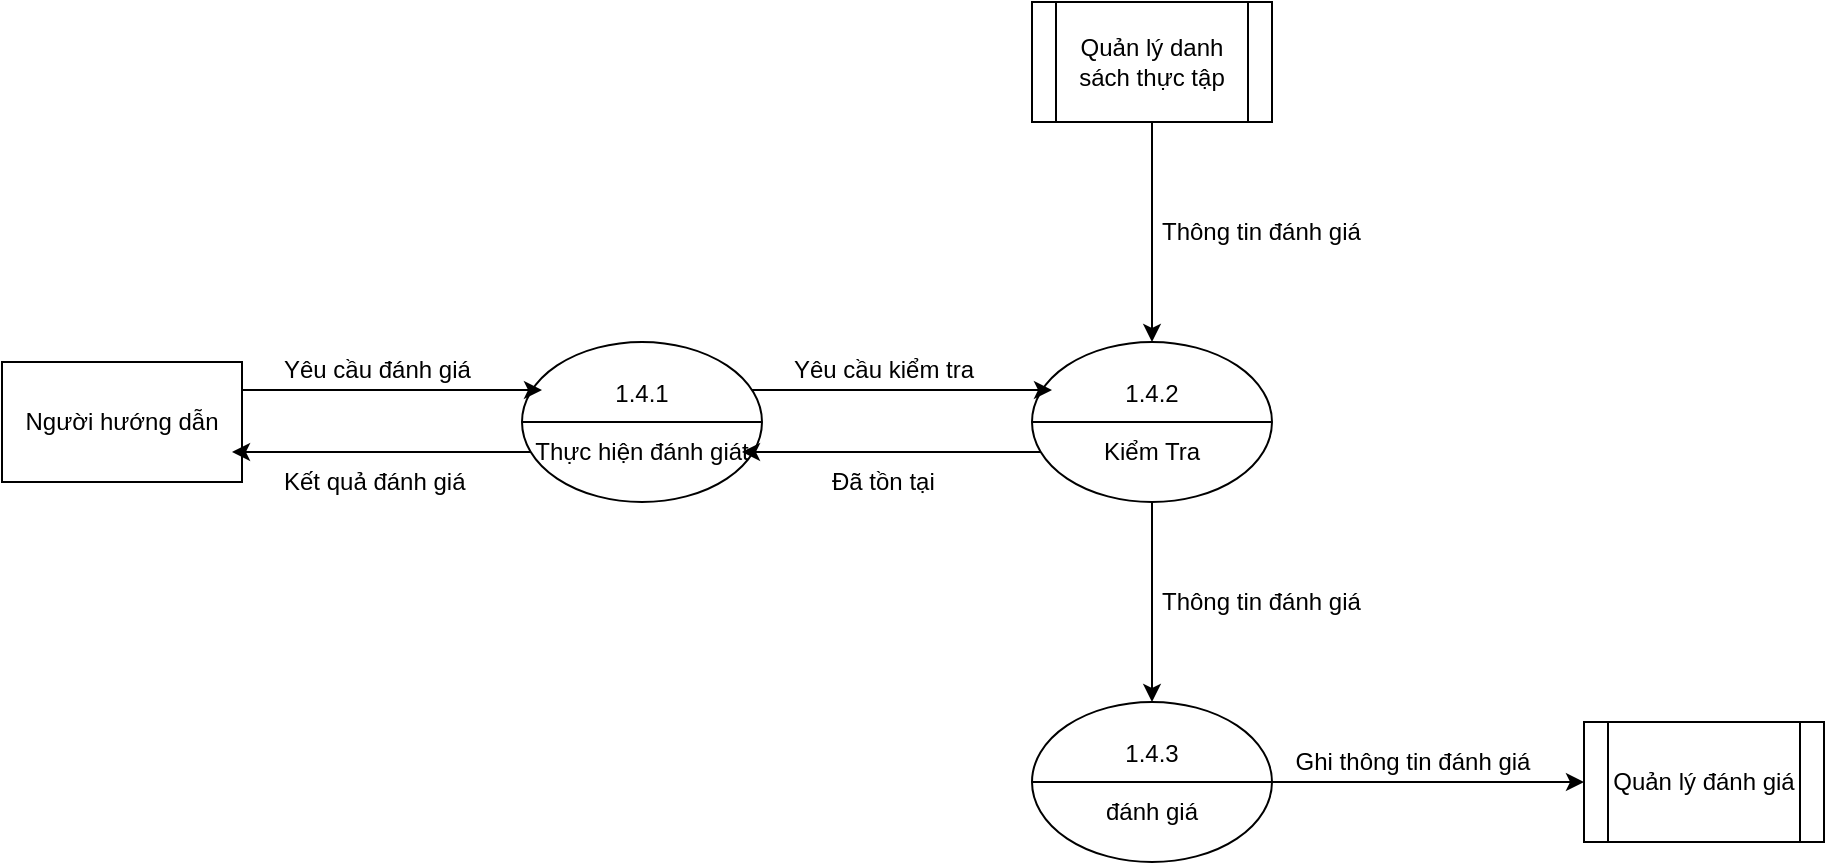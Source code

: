 <mxfile version="12.2.4" type="device" pages="1"><diagram id="ENIotCetPBsbdPZpkSEq" name="Page-1"><mxGraphModel dx="848" dy="1524" grid="1" gridSize="10" guides="1" tooltips="1" connect="1" arrows="1" fold="1" page="1" pageScale="1" pageWidth="850" pageHeight="1100" math="0" shadow="0"><root><mxCell id="0"/><mxCell id="1" parent="0"/><mxCell id="ZqbgdPvA1SZS4xdAaXdC-1" value="Người hướng dẫn" style="rounded=0;whiteSpace=wrap;html=1;" parent="1" vertex="1"><mxGeometry x="20" y="20" width="120" height="60" as="geometry"/></mxCell><mxCell id="ZqbgdPvA1SZS4xdAaXdC-5" value="1.4.1&lt;br&gt;&lt;br&gt;Thực hiện đánh giát" style="ellipse;whiteSpace=wrap;html=1;" parent="1" vertex="1"><mxGeometry x="280" y="10" width="120" height="80" as="geometry"/></mxCell><mxCell id="ZqbgdPvA1SZS4xdAaXdC-6" value="" style="endArrow=none;html=1;exitX=1;exitY=0.5;exitDx=0;exitDy=0;" parent="1" source="ZqbgdPvA1SZS4xdAaXdC-5" edge="1"><mxGeometry width="50" height="50" relative="1" as="geometry"><mxPoint x="230" y="100" as="sourcePoint"/><mxPoint x="280" y="50" as="targetPoint"/></mxGeometry></mxCell><mxCell id="ZqbgdPvA1SZS4xdAaXdC-25" style="edgeStyle=orthogonalEdgeStyle;rounded=0;orthogonalLoop=1;jettySize=auto;html=1;entryX=0.5;entryY=0;entryDx=0;entryDy=0;" parent="1" source="ZqbgdPvA1SZS4xdAaXdC-7" target="ZqbgdPvA1SZS4xdAaXdC-9" edge="1"><mxGeometry relative="1" as="geometry"/></mxCell><mxCell id="ZqbgdPvA1SZS4xdAaXdC-7" value="1.4.2&lt;br&gt;&lt;br&gt;Kiểm Tra" style="ellipse;whiteSpace=wrap;html=1;" parent="1" vertex="1"><mxGeometry x="535" y="10" width="120" height="80" as="geometry"/></mxCell><mxCell id="ZqbgdPvA1SZS4xdAaXdC-30" style="edgeStyle=orthogonalEdgeStyle;rounded=0;orthogonalLoop=1;jettySize=auto;html=1;entryX=0;entryY=0.5;entryDx=0;entryDy=0;" parent="1" source="ZqbgdPvA1SZS4xdAaXdC-9" target="vIaHJRH4bQIKsFTB8rEw-1" edge="1"><mxGeometry relative="1" as="geometry"><Array as="points"><mxPoint x="790" y="230"/><mxPoint x="790" y="230"/></Array></mxGeometry></mxCell><mxCell id="ZqbgdPvA1SZS4xdAaXdC-9" value="1.4.3&lt;br&gt;&lt;br&gt;đánh giá" style="ellipse;whiteSpace=wrap;html=1;" parent="1" vertex="1"><mxGeometry x="535" y="190" width="120" height="80" as="geometry"/></mxCell><mxCell id="ZqbgdPvA1SZS4xdAaXdC-10" value="" style="endArrow=none;html=1;exitX=1;exitY=0.5;exitDx=0;exitDy=0;" parent="1" source="ZqbgdPvA1SZS4xdAaXdC-9" edge="1"><mxGeometry width="50" height="50" relative="1" as="geometry"><mxPoint x="485" y="280" as="sourcePoint"/><mxPoint x="535" y="230" as="targetPoint"/></mxGeometry></mxCell><mxCell id="ZqbgdPvA1SZS4xdAaXdC-11" value="" style="endArrow=classic;html=1;" parent="1" edge="1"><mxGeometry width="50" height="50" relative="1" as="geometry"><mxPoint x="140" y="34" as="sourcePoint"/><mxPoint x="290" y="34" as="targetPoint"/></mxGeometry></mxCell><mxCell id="ZqbgdPvA1SZS4xdAaXdC-12" value="" style="endArrow=classic;html=1;entryX=1;entryY=0.75;entryDx=0;entryDy=0;" parent="1" edge="1"><mxGeometry width="50" height="50" relative="1" as="geometry"><mxPoint x="284" y="65" as="sourcePoint"/><mxPoint x="135" y="65" as="targetPoint"/></mxGeometry></mxCell><mxCell id="ZqbgdPvA1SZS4xdAaXdC-13" value="Yêu cầu đánh giá" style="text;html=1;resizable=0;points=[];autosize=1;align=left;verticalAlign=top;spacingTop=-4;" parent="1" vertex="1"><mxGeometry x="159" y="14" width="110" height="20" as="geometry"/></mxCell><mxCell id="ZqbgdPvA1SZS4xdAaXdC-14" value="Kết quả đánh giá" style="text;html=1;resizable=0;points=[];autosize=1;align=left;verticalAlign=top;spacingTop=-4;" parent="1" vertex="1"><mxGeometry x="159" y="70" width="110" height="20" as="geometry"/></mxCell><mxCell id="ZqbgdPvA1SZS4xdAaXdC-15" value="" style="endArrow=classic;html=1;" parent="1" edge="1"><mxGeometry width="50" height="50" relative="1" as="geometry"><mxPoint x="395" y="34" as="sourcePoint"/><mxPoint x="545" y="34" as="targetPoint"/></mxGeometry></mxCell><mxCell id="ZqbgdPvA1SZS4xdAaXdC-16" value="" style="endArrow=classic;html=1;entryX=1;entryY=0.75;entryDx=0;entryDy=0;" parent="1" edge="1"><mxGeometry width="50" height="50" relative="1" as="geometry"><mxPoint x="539" y="65" as="sourcePoint"/><mxPoint x="390" y="65" as="targetPoint"/></mxGeometry></mxCell><mxCell id="ZqbgdPvA1SZS4xdAaXdC-17" value="Yêu cầu kiểm tra" style="text;html=1;resizable=0;points=[];autosize=1;align=left;verticalAlign=top;spacingTop=-4;" parent="1" vertex="1"><mxGeometry x="414" y="14" width="110" height="20" as="geometry"/></mxCell><mxCell id="ZqbgdPvA1SZS4xdAaXdC-18" value="Đã tồn tại" style="text;html=1;resizable=0;points=[];autosize=1;align=left;verticalAlign=top;spacingTop=-4;" parent="1" vertex="1"><mxGeometry x="432.5" y="70" width="70" height="20" as="geometry"/></mxCell><mxCell id="ZqbgdPvA1SZS4xdAaXdC-19" value="" style="endArrow=none;html=1;exitX=1;exitY=0.5;exitDx=0;exitDy=0;" parent="1" edge="1"><mxGeometry width="50" height="50" relative="1" as="geometry"><mxPoint x="655" y="50" as="sourcePoint"/><mxPoint x="535" y="50" as="targetPoint"/></mxGeometry></mxCell><mxCell id="ZqbgdPvA1SZS4xdAaXdC-23" style="edgeStyle=orthogonalEdgeStyle;rounded=0;orthogonalLoop=1;jettySize=auto;html=1;entryX=0.5;entryY=0;entryDx=0;entryDy=0;" parent="1" source="ZqbgdPvA1SZS4xdAaXdC-20" target="ZqbgdPvA1SZS4xdAaXdC-7" edge="1"><mxGeometry relative="1" as="geometry"/></mxCell><mxCell id="ZqbgdPvA1SZS4xdAaXdC-20" value="Quản lý danh sách thực tập" style="shape=process;whiteSpace=wrap;html=1;backgroundOutline=1;" parent="1" vertex="1"><mxGeometry x="535" y="-160" width="120" height="60" as="geometry"/></mxCell><mxCell id="ZqbgdPvA1SZS4xdAaXdC-24" value="Thông tin đánh giá" style="text;html=1;resizable=0;points=[];autosize=1;align=left;verticalAlign=top;spacingTop=-4;" parent="1" vertex="1"><mxGeometry x="598" y="-55" width="110" height="20" as="geometry"/></mxCell><mxCell id="ZqbgdPvA1SZS4xdAaXdC-26" value="Thông tin đánh giá" style="text;html=1;resizable=0;points=[];autosize=1;align=left;verticalAlign=top;spacingTop=-4;" parent="1" vertex="1"><mxGeometry x="598" y="130" width="110" height="20" as="geometry"/></mxCell><mxCell id="ZqbgdPvA1SZS4xdAaXdC-31" value="Ghi thông tin đánh giá" style="text;html=1;resizable=0;points=[];autosize=1;align=center;verticalAlign=top;spacingTop=-4;" parent="1" vertex="1"><mxGeometry x="660" y="210" width="130" height="20" as="geometry"/></mxCell><mxCell id="vIaHJRH4bQIKsFTB8rEw-1" value="Quản lý đánh giá" style="shape=process;whiteSpace=wrap;html=1;backgroundOutline=1;" vertex="1" parent="1"><mxGeometry x="811" y="200" width="120" height="60" as="geometry"/></mxCell></root></mxGraphModel></diagram></mxfile>